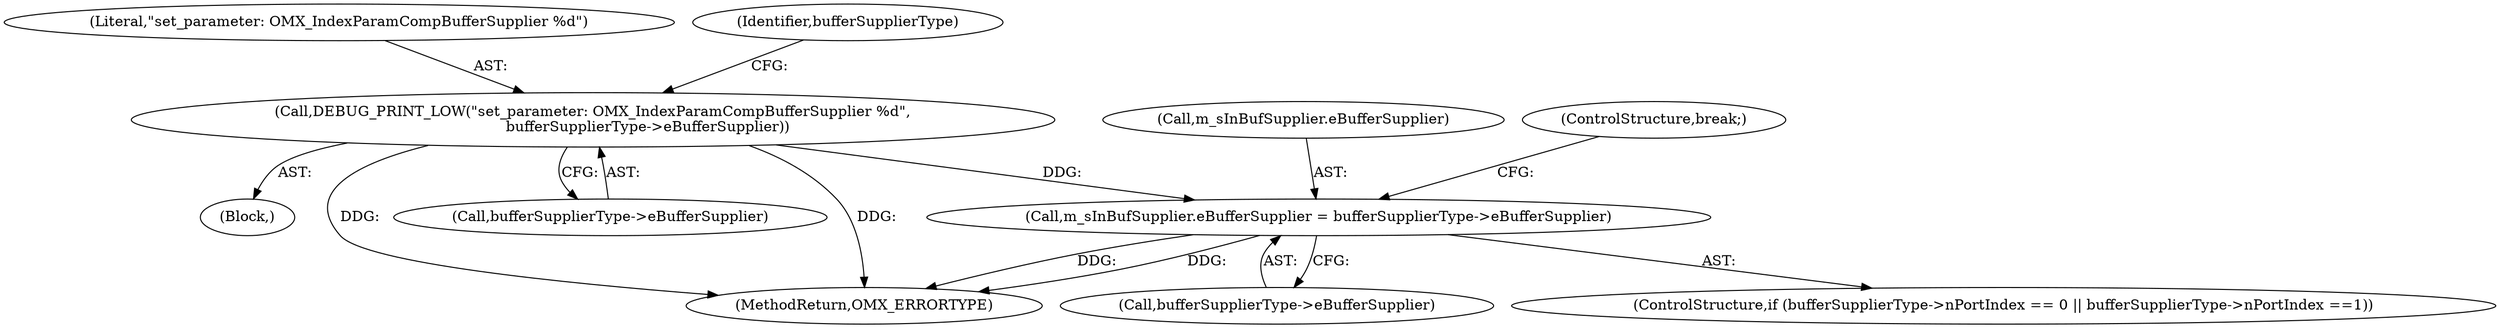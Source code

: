 digraph "0_Android_89913d7df36dbeb458ce165856bd6505a2ec647d_2@pointer" {
"1001886" [label="(Call,m_sInBufSupplier.eBufferSupplier = bufferSupplierType->eBufferSupplier)"];
"1001869" [label="(Call,DEBUG_PRINT_LOW(\"set_parameter: OMX_IndexParamCompBufferSupplier %d\",\n                        bufferSupplierType->eBufferSupplier))"];
"1002951" [label="(MethodReturn,OMX_ERRORTYPE)"];
"1001871" [label="(Call,bufferSupplierType->eBufferSupplier)"];
"1001887" [label="(Call,m_sInBufSupplier.eBufferSupplier)"];
"1001857" [label="(Block,)"];
"1001890" [label="(Call,bufferSupplierType->eBufferSupplier)"];
"1001874" [label="(ControlStructure,if (bufferSupplierType->nPortIndex == 0 || bufferSupplierType->nPortIndex ==1))"];
"1001897" [label="(ControlStructure,break;)"];
"1001869" [label="(Call,DEBUG_PRINT_LOW(\"set_parameter: OMX_IndexParamCompBufferSupplier %d\",\n                        bufferSupplierType->eBufferSupplier))"];
"1001886" [label="(Call,m_sInBufSupplier.eBufferSupplier = bufferSupplierType->eBufferSupplier)"];
"1001870" [label="(Literal,\"set_parameter: OMX_IndexParamCompBufferSupplier %d\")"];
"1001878" [label="(Identifier,bufferSupplierType)"];
"1001886" -> "1001874"  [label="AST: "];
"1001886" -> "1001890"  [label="CFG: "];
"1001887" -> "1001886"  [label="AST: "];
"1001890" -> "1001886"  [label="AST: "];
"1001897" -> "1001886"  [label="CFG: "];
"1001886" -> "1002951"  [label="DDG: "];
"1001886" -> "1002951"  [label="DDG: "];
"1001869" -> "1001886"  [label="DDG: "];
"1001869" -> "1001857"  [label="AST: "];
"1001869" -> "1001871"  [label="CFG: "];
"1001870" -> "1001869"  [label="AST: "];
"1001871" -> "1001869"  [label="AST: "];
"1001878" -> "1001869"  [label="CFG: "];
"1001869" -> "1002951"  [label="DDG: "];
"1001869" -> "1002951"  [label="DDG: "];
}
